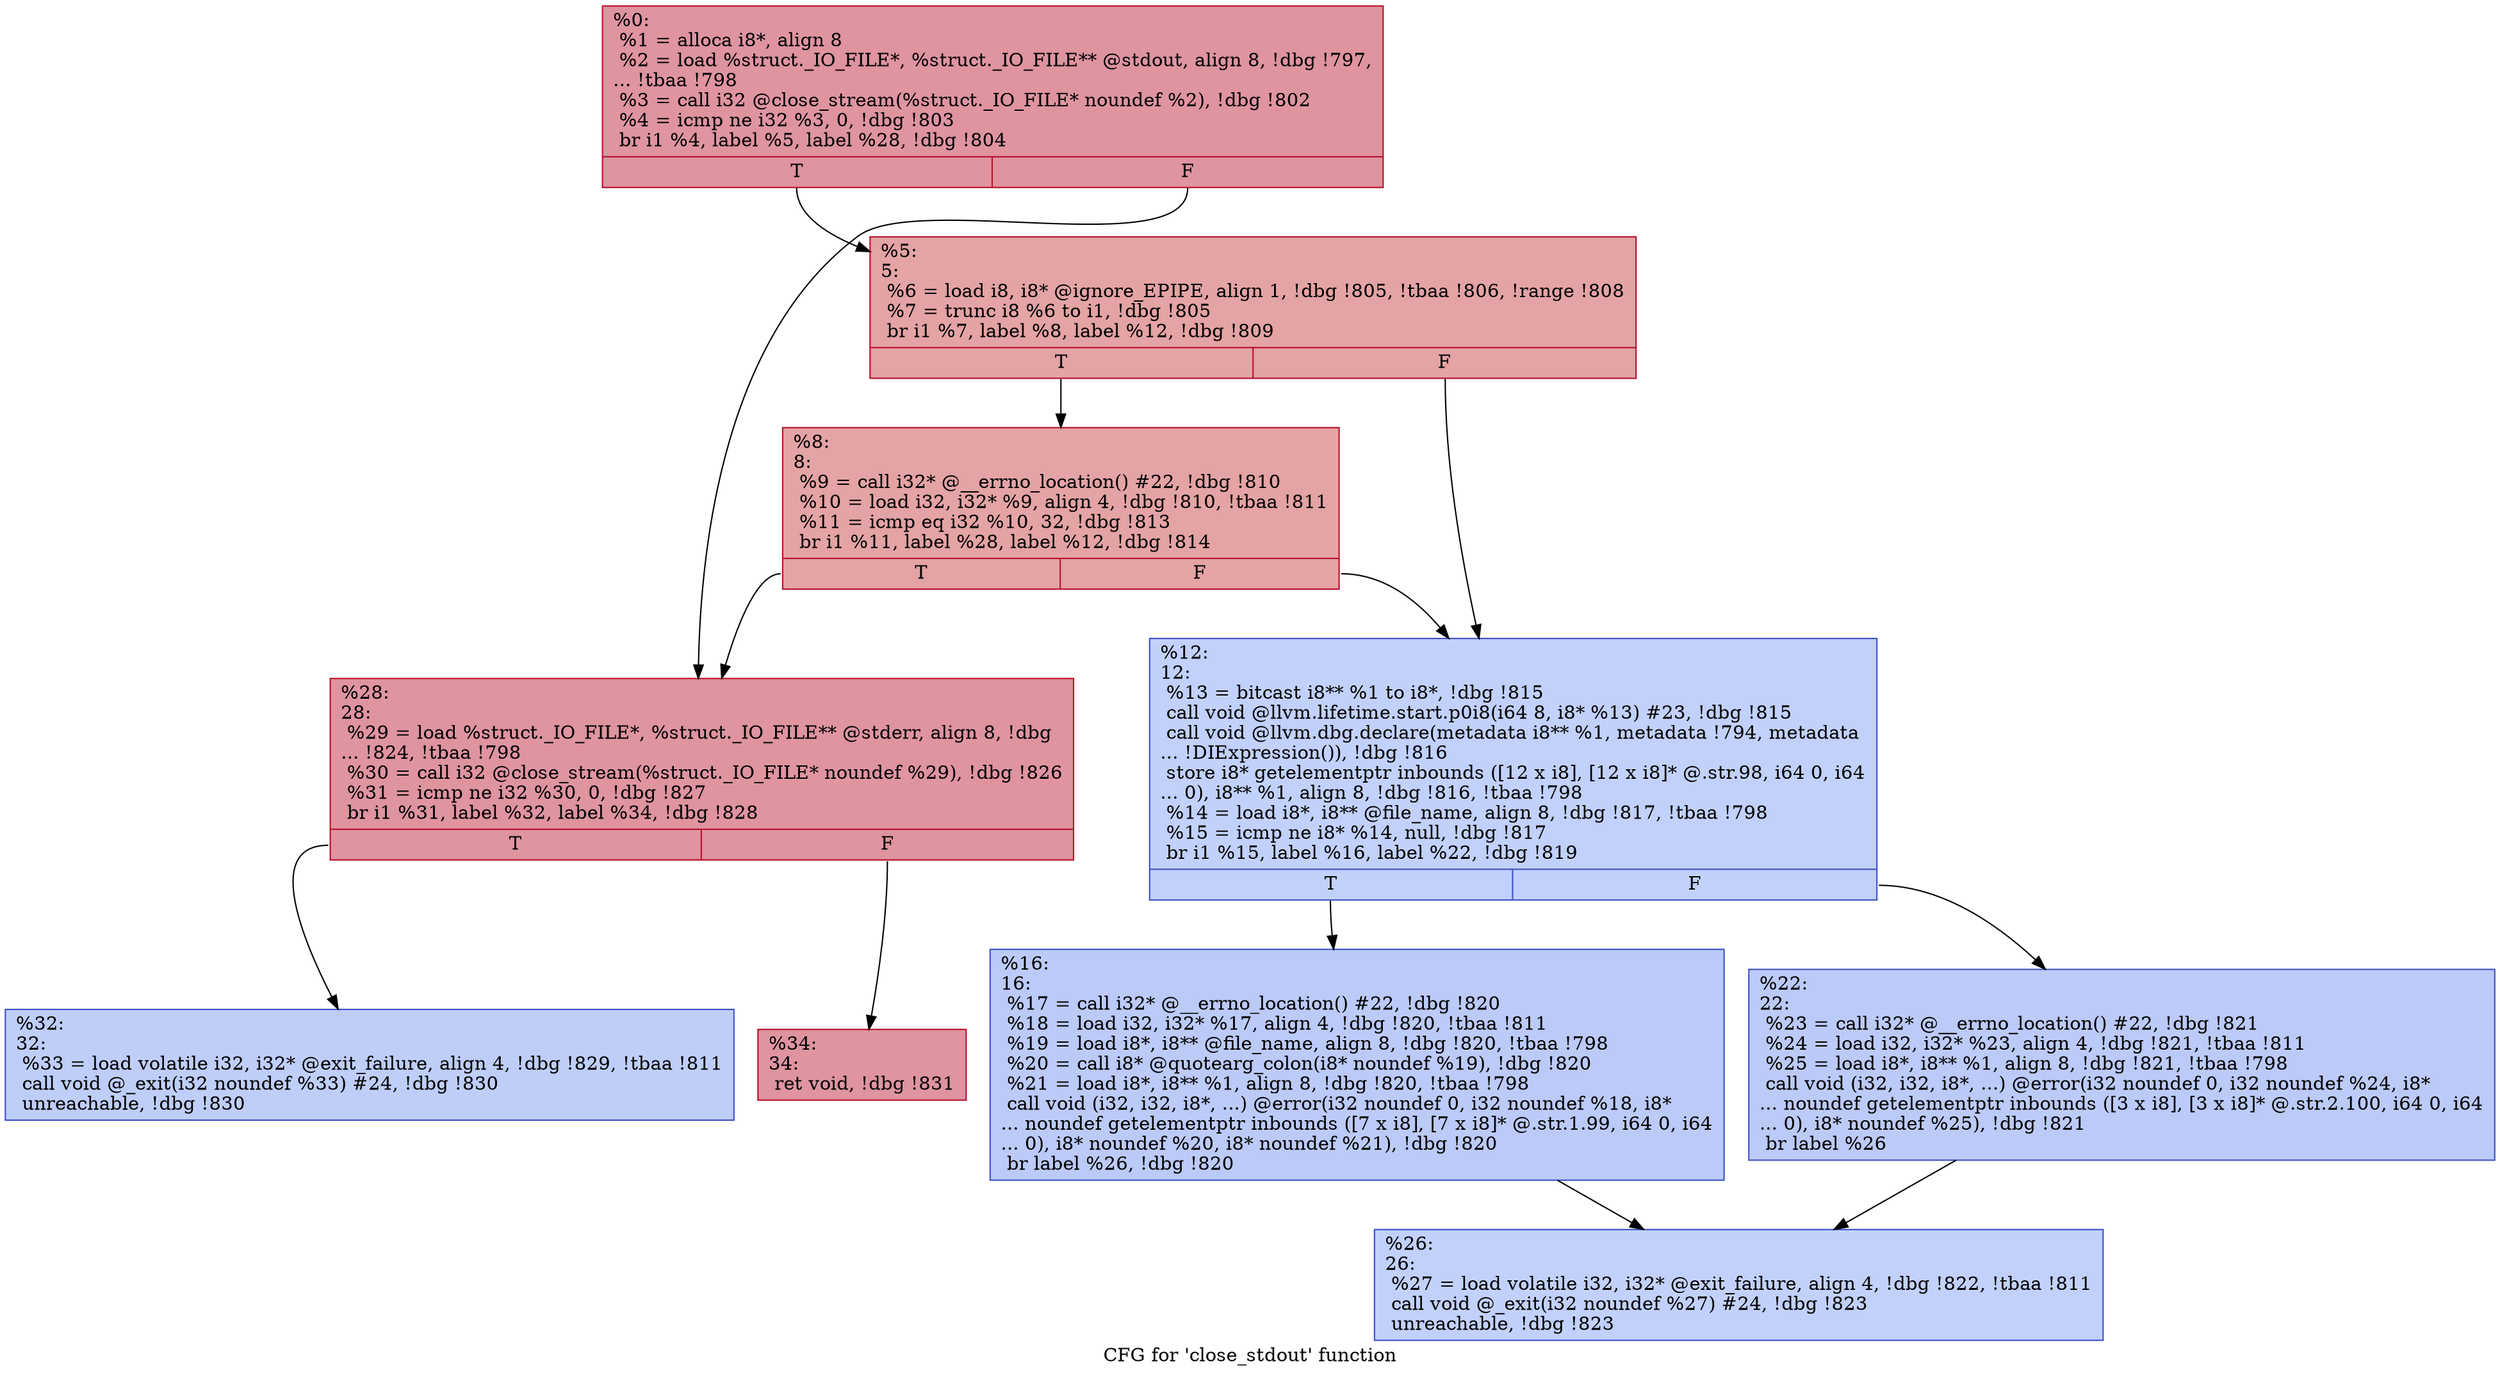 digraph "CFG for 'close_stdout' function" {
	label="CFG for 'close_stdout' function";

	Node0xeb1400 [shape=record,color="#b70d28ff", style=filled, fillcolor="#b70d2870",label="{%0:\l  %1 = alloca i8*, align 8\l  %2 = load %struct._IO_FILE*, %struct._IO_FILE** @stdout, align 8, !dbg !797,\l... !tbaa !798\l  %3 = call i32 @close_stream(%struct._IO_FILE* noundef %2), !dbg !802\l  %4 = icmp ne i32 %3, 0, !dbg !803\l  br i1 %4, label %5, label %28, !dbg !804\l|{<s0>T|<s1>F}}"];
	Node0xeb1400:s0 -> Node0xeb14f0;
	Node0xeb1400:s1 -> Node0xeb16d0;
	Node0xeb14f0 [shape=record,color="#b70d28ff", style=filled, fillcolor="#c32e3170",label="{%5:\l5:                                                \l  %6 = load i8, i8* @ignore_EPIPE, align 1, !dbg !805, !tbaa !806, !range !808\l  %7 = trunc i8 %6 to i1, !dbg !805\l  br i1 %7, label %8, label %12, !dbg !809\l|{<s0>T|<s1>F}}"];
	Node0xeb14f0:s0 -> Node0xeb1540;
	Node0xeb14f0:s1 -> Node0xeb1590;
	Node0xeb1540 [shape=record,color="#b70d28ff", style=filled, fillcolor="#c32e3170",label="{%8:\l8:                                                \l  %9 = call i32* @__errno_location() #22, !dbg !810\l  %10 = load i32, i32* %9, align 4, !dbg !810, !tbaa !811\l  %11 = icmp eq i32 %10, 32, !dbg !813\l  br i1 %11, label %28, label %12, !dbg !814\l|{<s0>T|<s1>F}}"];
	Node0xeb1540:s0 -> Node0xeb16d0;
	Node0xeb1540:s1 -> Node0xeb1590;
	Node0xeb1590 [shape=record,color="#3d50c3ff", style=filled, fillcolor="#7396f570",label="{%12:\l12:                                               \l  %13 = bitcast i8** %1 to i8*, !dbg !815\l  call void @llvm.lifetime.start.p0i8(i64 8, i8* %13) #23, !dbg !815\l  call void @llvm.dbg.declare(metadata i8** %1, metadata !794, metadata\l... !DIExpression()), !dbg !816\l  store i8* getelementptr inbounds ([12 x i8], [12 x i8]* @.str.98, i64 0, i64\l... 0), i8** %1, align 8, !dbg !816, !tbaa !798\l  %14 = load i8*, i8** @file_name, align 8, !dbg !817, !tbaa !798\l  %15 = icmp ne i8* %14, null, !dbg !817\l  br i1 %15, label %16, label %22, !dbg !819\l|{<s0>T|<s1>F}}"];
	Node0xeb1590:s0 -> Node0xeb15e0;
	Node0xeb1590:s1 -> Node0xeb1630;
	Node0xeb15e0 [shape=record,color="#3d50c3ff", style=filled, fillcolor="#6687ed70",label="{%16:\l16:                                               \l  %17 = call i32* @__errno_location() #22, !dbg !820\l  %18 = load i32, i32* %17, align 4, !dbg !820, !tbaa !811\l  %19 = load i8*, i8** @file_name, align 8, !dbg !820, !tbaa !798\l  %20 = call i8* @quotearg_colon(i8* noundef %19), !dbg !820\l  %21 = load i8*, i8** %1, align 8, !dbg !820, !tbaa !798\l  call void (i32, i32, i8*, ...) @error(i32 noundef 0, i32 noundef %18, i8*\l... noundef getelementptr inbounds ([7 x i8], [7 x i8]* @.str.1.99, i64 0, i64\l... 0), i8* noundef %20, i8* noundef %21), !dbg !820\l  br label %26, !dbg !820\l}"];
	Node0xeb15e0 -> Node0xeb1680;
	Node0xeb1630 [shape=record,color="#3d50c3ff", style=filled, fillcolor="#6687ed70",label="{%22:\l22:                                               \l  %23 = call i32* @__errno_location() #22, !dbg !821\l  %24 = load i32, i32* %23, align 4, !dbg !821, !tbaa !811\l  %25 = load i8*, i8** %1, align 8, !dbg !821, !tbaa !798\l  call void (i32, i32, i8*, ...) @error(i32 noundef 0, i32 noundef %24, i8*\l... noundef getelementptr inbounds ([3 x i8], [3 x i8]* @.str.2.100, i64 0, i64\l... 0), i8* noundef %25), !dbg !821\l  br label %26\l}"];
	Node0xeb1630 -> Node0xeb1680;
	Node0xeb1680 [shape=record,color="#3d50c3ff", style=filled, fillcolor="#7396f570",label="{%26:\l26:                                               \l  %27 = load volatile i32, i32* @exit_failure, align 4, !dbg !822, !tbaa !811\l  call void @_exit(i32 noundef %27) #24, !dbg !823\l  unreachable, !dbg !823\l}"];
	Node0xeb16d0 [shape=record,color="#b70d28ff", style=filled, fillcolor="#b70d2870",label="{%28:\l28:                                               \l  %29 = load %struct._IO_FILE*, %struct._IO_FILE** @stderr, align 8, !dbg\l... !824, !tbaa !798\l  %30 = call i32 @close_stream(%struct._IO_FILE* noundef %29), !dbg !826\l  %31 = icmp ne i32 %30, 0, !dbg !827\l  br i1 %31, label %32, label %34, !dbg !828\l|{<s0>T|<s1>F}}"];
	Node0xeb16d0:s0 -> Node0xeb1720;
	Node0xeb16d0:s1 -> Node0xeb1770;
	Node0xeb1720 [shape=record,color="#3d50c3ff", style=filled, fillcolor="#6c8ff170",label="{%32:\l32:                                               \l  %33 = load volatile i32, i32* @exit_failure, align 4, !dbg !829, !tbaa !811\l  call void @_exit(i32 noundef %33) #24, !dbg !830\l  unreachable, !dbg !830\l}"];
	Node0xeb1770 [shape=record,color="#b70d28ff", style=filled, fillcolor="#b70d2870",label="{%34:\l34:                                               \l  ret void, !dbg !831\l}"];
}
